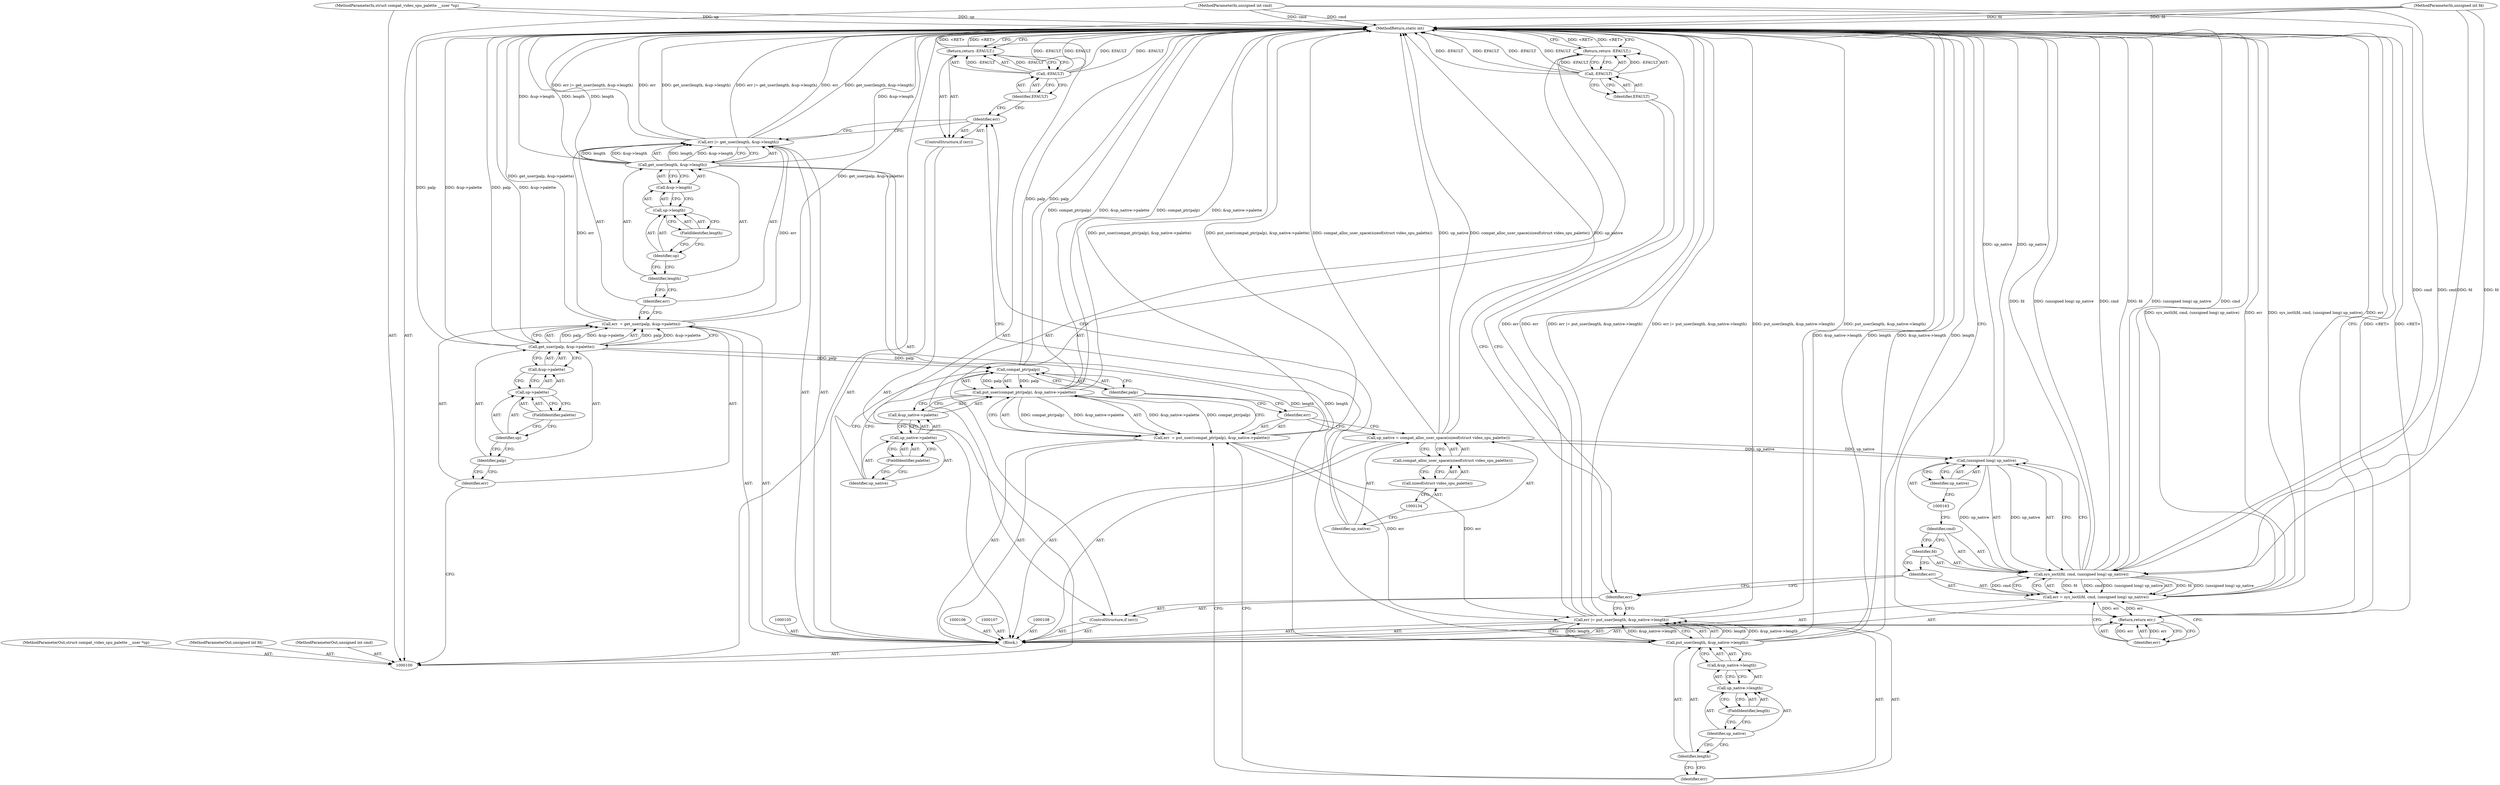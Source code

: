 digraph "0_linux_12176503366885edd542389eed3aaf94be163fdb" {
"1000167" [label="(MethodReturn,static int)"];
"1000101" [label="(MethodParameterIn,unsigned int fd)"];
"1000233" [label="(MethodParameterOut,unsigned int fd)"];
"1000102" [label="(MethodParameterIn,unsigned int cmd)"];
"1000234" [label="(MethodParameterOut,unsigned int cmd)"];
"1000125" [label="(ControlStructure,if (err))"];
"1000126" [label="(Identifier,err)"];
"1000129" [label="(Identifier,EFAULT)"];
"1000127" [label="(Return,return -EFAULT;)"];
"1000128" [label="(Call,-EFAULT)"];
"1000132" [label="(Call,compat_alloc_user_space(sizeof(struct video_spu_palette)))"];
"1000130" [label="(Call,up_native = compat_alloc_user_space(sizeof(struct video_spu_palette)))"];
"1000131" [label="(Identifier,up_native)"];
"1000133" [label="(Call,sizeof(struct video_spu_palette))"];
"1000138" [label="(Call,compat_ptr(palp))"];
"1000135" [label="(Call,err  = put_user(compat_ptr(palp), &up_native->palette))"];
"1000136" [label="(Identifier,err)"];
"1000139" [label="(Identifier,palp)"];
"1000140" [label="(Call,&up_native->palette)"];
"1000141" [label="(Call,up_native->palette)"];
"1000142" [label="(Identifier,up_native)"];
"1000143" [label="(FieldIdentifier,palette)"];
"1000137" [label="(Call,put_user(compat_ptr(palp), &up_native->palette))"];
"1000144" [label="(Call,err |= put_user(length, &up_native->length))"];
"1000145" [label="(Identifier,err)"];
"1000147" [label="(Identifier,length)"];
"1000148" [label="(Call,&up_native->length)"];
"1000149" [label="(Call,up_native->length)"];
"1000150" [label="(Identifier,up_native)"];
"1000151" [label="(FieldIdentifier,length)"];
"1000146" [label="(Call,put_user(length, &up_native->length))"];
"1000152" [label="(ControlStructure,if (err))"];
"1000153" [label="(Identifier,err)"];
"1000156" [label="(Identifier,EFAULT)"];
"1000154" [label="(Return,return -EFAULT;)"];
"1000155" [label="(Call,-EFAULT)"];
"1000157" [label="(Call,err = sys_ioctl(fd, cmd, (unsigned long) up_native))"];
"1000158" [label="(Identifier,err)"];
"1000160" [label="(Identifier,fd)"];
"1000161" [label="(Identifier,cmd)"];
"1000162" [label="(Call,(unsigned long) up_native)"];
"1000164" [label="(Identifier,up_native)"];
"1000159" [label="(Call,sys_ioctl(fd, cmd, (unsigned long) up_native))"];
"1000103" [label="(MethodParameterIn,struct compat_video_spu_palette __user *up)"];
"1000235" [label="(MethodParameterOut,struct compat_video_spu_palette __user *up)"];
"1000165" [label="(Return,return err;)"];
"1000166" [label="(Identifier,err)"];
"1000104" [label="(Block,)"];
"1000112" [label="(Identifier,palp)"];
"1000109" [label="(Call,err  = get_user(palp, &up->palette))"];
"1000110" [label="(Identifier,err)"];
"1000113" [label="(Call,&up->palette)"];
"1000114" [label="(Call,up->palette)"];
"1000115" [label="(Identifier,up)"];
"1000116" [label="(FieldIdentifier,palette)"];
"1000111" [label="(Call,get_user(palp, &up->palette))"];
"1000120" [label="(Identifier,length)"];
"1000117" [label="(Call,err |= get_user(length, &up->length))"];
"1000118" [label="(Identifier,err)"];
"1000121" [label="(Call,&up->length)"];
"1000122" [label="(Call,up->length)"];
"1000123" [label="(Identifier,up)"];
"1000124" [label="(FieldIdentifier,length)"];
"1000119" [label="(Call,get_user(length, &up->length))"];
"1000167" -> "1000100"  [label="AST: "];
"1000167" -> "1000127"  [label="CFG: "];
"1000167" -> "1000154"  [label="CFG: "];
"1000167" -> "1000165"  [label="CFG: "];
"1000165" -> "1000167"  [label="DDG: <RET>"];
"1000127" -> "1000167"  [label="DDG: <RET>"];
"1000154" -> "1000167"  [label="DDG: <RET>"];
"1000159" -> "1000167"  [label="DDG: fd"];
"1000159" -> "1000167"  [label="DDG: (unsigned long) up_native"];
"1000159" -> "1000167"  [label="DDG: cmd"];
"1000137" -> "1000167"  [label="DDG: &up_native->palette"];
"1000137" -> "1000167"  [label="DDG: compat_ptr(palp)"];
"1000119" -> "1000167"  [label="DDG: &up->length"];
"1000119" -> "1000167"  [label="DDG: length"];
"1000146" -> "1000167"  [label="DDG: &up_native->length"];
"1000146" -> "1000167"  [label="DDG: length"];
"1000117" -> "1000167"  [label="DDG: err"];
"1000117" -> "1000167"  [label="DDG: get_user(length, &up->length)"];
"1000117" -> "1000167"  [label="DDG: err |= get_user(length, &up->length)"];
"1000144" -> "1000167"  [label="DDG: err"];
"1000144" -> "1000167"  [label="DDG: err |= put_user(length, &up_native->length)"];
"1000144" -> "1000167"  [label="DDG: put_user(length, &up_native->length)"];
"1000130" -> "1000167"  [label="DDG: up_native"];
"1000130" -> "1000167"  [label="DDG: compat_alloc_user_space(sizeof(struct video_spu_palette))"];
"1000157" -> "1000167"  [label="DDG: sys_ioctl(fd, cmd, (unsigned long) up_native)"];
"1000157" -> "1000167"  [label="DDG: err"];
"1000162" -> "1000167"  [label="DDG: up_native"];
"1000138" -> "1000167"  [label="DDG: palp"];
"1000128" -> "1000167"  [label="DDG: EFAULT"];
"1000128" -> "1000167"  [label="DDG: -EFAULT"];
"1000155" -> "1000167"  [label="DDG: -EFAULT"];
"1000155" -> "1000167"  [label="DDG: EFAULT"];
"1000103" -> "1000167"  [label="DDG: up"];
"1000102" -> "1000167"  [label="DDG: cmd"];
"1000111" -> "1000167"  [label="DDG: palp"];
"1000111" -> "1000167"  [label="DDG: &up->palette"];
"1000101" -> "1000167"  [label="DDG: fd"];
"1000109" -> "1000167"  [label="DDG: get_user(palp, &up->palette)"];
"1000135" -> "1000167"  [label="DDG: put_user(compat_ptr(palp), &up_native->palette)"];
"1000101" -> "1000100"  [label="AST: "];
"1000101" -> "1000167"  [label="DDG: fd"];
"1000101" -> "1000159"  [label="DDG: fd"];
"1000233" -> "1000100"  [label="AST: "];
"1000102" -> "1000100"  [label="AST: "];
"1000102" -> "1000167"  [label="DDG: cmd"];
"1000102" -> "1000159"  [label="DDG: cmd"];
"1000234" -> "1000100"  [label="AST: "];
"1000125" -> "1000104"  [label="AST: "];
"1000126" -> "1000125"  [label="AST: "];
"1000127" -> "1000125"  [label="AST: "];
"1000126" -> "1000125"  [label="AST: "];
"1000126" -> "1000117"  [label="CFG: "];
"1000129" -> "1000126"  [label="CFG: "];
"1000131" -> "1000126"  [label="CFG: "];
"1000129" -> "1000128"  [label="AST: "];
"1000129" -> "1000126"  [label="CFG: "];
"1000128" -> "1000129"  [label="CFG: "];
"1000127" -> "1000125"  [label="AST: "];
"1000127" -> "1000128"  [label="CFG: "];
"1000128" -> "1000127"  [label="AST: "];
"1000167" -> "1000127"  [label="CFG: "];
"1000127" -> "1000167"  [label="DDG: <RET>"];
"1000128" -> "1000127"  [label="DDG: -EFAULT"];
"1000128" -> "1000127"  [label="AST: "];
"1000128" -> "1000129"  [label="CFG: "];
"1000129" -> "1000128"  [label="AST: "];
"1000127" -> "1000128"  [label="CFG: "];
"1000128" -> "1000167"  [label="DDG: EFAULT"];
"1000128" -> "1000167"  [label="DDG: -EFAULT"];
"1000128" -> "1000127"  [label="DDG: -EFAULT"];
"1000132" -> "1000130"  [label="AST: "];
"1000132" -> "1000133"  [label="CFG: "];
"1000133" -> "1000132"  [label="AST: "];
"1000130" -> "1000132"  [label="CFG: "];
"1000130" -> "1000104"  [label="AST: "];
"1000130" -> "1000132"  [label="CFG: "];
"1000131" -> "1000130"  [label="AST: "];
"1000132" -> "1000130"  [label="AST: "];
"1000136" -> "1000130"  [label="CFG: "];
"1000130" -> "1000167"  [label="DDG: up_native"];
"1000130" -> "1000167"  [label="DDG: compat_alloc_user_space(sizeof(struct video_spu_palette))"];
"1000130" -> "1000162"  [label="DDG: up_native"];
"1000131" -> "1000130"  [label="AST: "];
"1000131" -> "1000126"  [label="CFG: "];
"1000134" -> "1000131"  [label="CFG: "];
"1000133" -> "1000132"  [label="AST: "];
"1000133" -> "1000134"  [label="CFG: "];
"1000134" -> "1000133"  [label="AST: "];
"1000132" -> "1000133"  [label="CFG: "];
"1000138" -> "1000137"  [label="AST: "];
"1000138" -> "1000139"  [label="CFG: "];
"1000139" -> "1000138"  [label="AST: "];
"1000142" -> "1000138"  [label="CFG: "];
"1000138" -> "1000167"  [label="DDG: palp"];
"1000138" -> "1000137"  [label="DDG: palp"];
"1000111" -> "1000138"  [label="DDG: palp"];
"1000135" -> "1000104"  [label="AST: "];
"1000135" -> "1000137"  [label="CFG: "];
"1000136" -> "1000135"  [label="AST: "];
"1000137" -> "1000135"  [label="AST: "];
"1000145" -> "1000135"  [label="CFG: "];
"1000135" -> "1000167"  [label="DDG: put_user(compat_ptr(palp), &up_native->palette)"];
"1000137" -> "1000135"  [label="DDG: compat_ptr(palp)"];
"1000137" -> "1000135"  [label="DDG: &up_native->palette"];
"1000135" -> "1000144"  [label="DDG: err"];
"1000136" -> "1000135"  [label="AST: "];
"1000136" -> "1000130"  [label="CFG: "];
"1000139" -> "1000136"  [label="CFG: "];
"1000139" -> "1000138"  [label="AST: "];
"1000139" -> "1000136"  [label="CFG: "];
"1000138" -> "1000139"  [label="CFG: "];
"1000140" -> "1000137"  [label="AST: "];
"1000140" -> "1000141"  [label="CFG: "];
"1000141" -> "1000140"  [label="AST: "];
"1000137" -> "1000140"  [label="CFG: "];
"1000141" -> "1000140"  [label="AST: "];
"1000141" -> "1000143"  [label="CFG: "];
"1000142" -> "1000141"  [label="AST: "];
"1000143" -> "1000141"  [label="AST: "];
"1000140" -> "1000141"  [label="CFG: "];
"1000142" -> "1000141"  [label="AST: "];
"1000142" -> "1000138"  [label="CFG: "];
"1000143" -> "1000142"  [label="CFG: "];
"1000143" -> "1000141"  [label="AST: "];
"1000143" -> "1000142"  [label="CFG: "];
"1000141" -> "1000143"  [label="CFG: "];
"1000137" -> "1000135"  [label="AST: "];
"1000137" -> "1000140"  [label="CFG: "];
"1000138" -> "1000137"  [label="AST: "];
"1000140" -> "1000137"  [label="AST: "];
"1000135" -> "1000137"  [label="CFG: "];
"1000137" -> "1000167"  [label="DDG: &up_native->palette"];
"1000137" -> "1000167"  [label="DDG: compat_ptr(palp)"];
"1000137" -> "1000135"  [label="DDG: compat_ptr(palp)"];
"1000137" -> "1000135"  [label="DDG: &up_native->palette"];
"1000138" -> "1000137"  [label="DDG: palp"];
"1000144" -> "1000104"  [label="AST: "];
"1000144" -> "1000146"  [label="CFG: "];
"1000145" -> "1000144"  [label="AST: "];
"1000146" -> "1000144"  [label="AST: "];
"1000153" -> "1000144"  [label="CFG: "];
"1000144" -> "1000167"  [label="DDG: err"];
"1000144" -> "1000167"  [label="DDG: err |= put_user(length, &up_native->length)"];
"1000144" -> "1000167"  [label="DDG: put_user(length, &up_native->length)"];
"1000135" -> "1000144"  [label="DDG: err"];
"1000146" -> "1000144"  [label="DDG: length"];
"1000146" -> "1000144"  [label="DDG: &up_native->length"];
"1000145" -> "1000144"  [label="AST: "];
"1000145" -> "1000135"  [label="CFG: "];
"1000147" -> "1000145"  [label="CFG: "];
"1000147" -> "1000146"  [label="AST: "];
"1000147" -> "1000145"  [label="CFG: "];
"1000150" -> "1000147"  [label="CFG: "];
"1000148" -> "1000146"  [label="AST: "];
"1000148" -> "1000149"  [label="CFG: "];
"1000149" -> "1000148"  [label="AST: "];
"1000146" -> "1000148"  [label="CFG: "];
"1000149" -> "1000148"  [label="AST: "];
"1000149" -> "1000151"  [label="CFG: "];
"1000150" -> "1000149"  [label="AST: "];
"1000151" -> "1000149"  [label="AST: "];
"1000148" -> "1000149"  [label="CFG: "];
"1000150" -> "1000149"  [label="AST: "];
"1000150" -> "1000147"  [label="CFG: "];
"1000151" -> "1000150"  [label="CFG: "];
"1000151" -> "1000149"  [label="AST: "];
"1000151" -> "1000150"  [label="CFG: "];
"1000149" -> "1000151"  [label="CFG: "];
"1000146" -> "1000144"  [label="AST: "];
"1000146" -> "1000148"  [label="CFG: "];
"1000147" -> "1000146"  [label="AST: "];
"1000148" -> "1000146"  [label="AST: "];
"1000144" -> "1000146"  [label="CFG: "];
"1000146" -> "1000167"  [label="DDG: &up_native->length"];
"1000146" -> "1000167"  [label="DDG: length"];
"1000146" -> "1000144"  [label="DDG: length"];
"1000146" -> "1000144"  [label="DDG: &up_native->length"];
"1000119" -> "1000146"  [label="DDG: length"];
"1000152" -> "1000104"  [label="AST: "];
"1000153" -> "1000152"  [label="AST: "];
"1000154" -> "1000152"  [label="AST: "];
"1000153" -> "1000152"  [label="AST: "];
"1000153" -> "1000144"  [label="CFG: "];
"1000156" -> "1000153"  [label="CFG: "];
"1000158" -> "1000153"  [label="CFG: "];
"1000156" -> "1000155"  [label="AST: "];
"1000156" -> "1000153"  [label="CFG: "];
"1000155" -> "1000156"  [label="CFG: "];
"1000154" -> "1000152"  [label="AST: "];
"1000154" -> "1000155"  [label="CFG: "];
"1000155" -> "1000154"  [label="AST: "];
"1000167" -> "1000154"  [label="CFG: "];
"1000154" -> "1000167"  [label="DDG: <RET>"];
"1000155" -> "1000154"  [label="DDG: -EFAULT"];
"1000155" -> "1000154"  [label="AST: "];
"1000155" -> "1000156"  [label="CFG: "];
"1000156" -> "1000155"  [label="AST: "];
"1000154" -> "1000155"  [label="CFG: "];
"1000155" -> "1000167"  [label="DDG: -EFAULT"];
"1000155" -> "1000167"  [label="DDG: EFAULT"];
"1000155" -> "1000154"  [label="DDG: -EFAULT"];
"1000157" -> "1000104"  [label="AST: "];
"1000157" -> "1000159"  [label="CFG: "];
"1000158" -> "1000157"  [label="AST: "];
"1000159" -> "1000157"  [label="AST: "];
"1000166" -> "1000157"  [label="CFG: "];
"1000157" -> "1000167"  [label="DDG: sys_ioctl(fd, cmd, (unsigned long) up_native)"];
"1000157" -> "1000167"  [label="DDG: err"];
"1000159" -> "1000157"  [label="DDG: fd"];
"1000159" -> "1000157"  [label="DDG: cmd"];
"1000159" -> "1000157"  [label="DDG: (unsigned long) up_native"];
"1000157" -> "1000165"  [label="DDG: err"];
"1000158" -> "1000157"  [label="AST: "];
"1000158" -> "1000153"  [label="CFG: "];
"1000160" -> "1000158"  [label="CFG: "];
"1000160" -> "1000159"  [label="AST: "];
"1000160" -> "1000158"  [label="CFG: "];
"1000161" -> "1000160"  [label="CFG: "];
"1000161" -> "1000159"  [label="AST: "];
"1000161" -> "1000160"  [label="CFG: "];
"1000163" -> "1000161"  [label="CFG: "];
"1000162" -> "1000159"  [label="AST: "];
"1000162" -> "1000164"  [label="CFG: "];
"1000163" -> "1000162"  [label="AST: "];
"1000164" -> "1000162"  [label="AST: "];
"1000159" -> "1000162"  [label="CFG: "];
"1000162" -> "1000167"  [label="DDG: up_native"];
"1000162" -> "1000159"  [label="DDG: up_native"];
"1000130" -> "1000162"  [label="DDG: up_native"];
"1000164" -> "1000162"  [label="AST: "];
"1000164" -> "1000163"  [label="CFG: "];
"1000162" -> "1000164"  [label="CFG: "];
"1000159" -> "1000157"  [label="AST: "];
"1000159" -> "1000162"  [label="CFG: "];
"1000160" -> "1000159"  [label="AST: "];
"1000161" -> "1000159"  [label="AST: "];
"1000162" -> "1000159"  [label="AST: "];
"1000157" -> "1000159"  [label="CFG: "];
"1000159" -> "1000167"  [label="DDG: fd"];
"1000159" -> "1000167"  [label="DDG: (unsigned long) up_native"];
"1000159" -> "1000167"  [label="DDG: cmd"];
"1000159" -> "1000157"  [label="DDG: fd"];
"1000159" -> "1000157"  [label="DDG: cmd"];
"1000159" -> "1000157"  [label="DDG: (unsigned long) up_native"];
"1000101" -> "1000159"  [label="DDG: fd"];
"1000102" -> "1000159"  [label="DDG: cmd"];
"1000162" -> "1000159"  [label="DDG: up_native"];
"1000103" -> "1000100"  [label="AST: "];
"1000103" -> "1000167"  [label="DDG: up"];
"1000235" -> "1000100"  [label="AST: "];
"1000165" -> "1000104"  [label="AST: "];
"1000165" -> "1000166"  [label="CFG: "];
"1000166" -> "1000165"  [label="AST: "];
"1000167" -> "1000165"  [label="CFG: "];
"1000165" -> "1000167"  [label="DDG: <RET>"];
"1000166" -> "1000165"  [label="DDG: err"];
"1000157" -> "1000165"  [label="DDG: err"];
"1000166" -> "1000165"  [label="AST: "];
"1000166" -> "1000157"  [label="CFG: "];
"1000165" -> "1000166"  [label="CFG: "];
"1000166" -> "1000165"  [label="DDG: err"];
"1000104" -> "1000100"  [label="AST: "];
"1000105" -> "1000104"  [label="AST: "];
"1000106" -> "1000104"  [label="AST: "];
"1000107" -> "1000104"  [label="AST: "];
"1000108" -> "1000104"  [label="AST: "];
"1000109" -> "1000104"  [label="AST: "];
"1000117" -> "1000104"  [label="AST: "];
"1000125" -> "1000104"  [label="AST: "];
"1000130" -> "1000104"  [label="AST: "];
"1000135" -> "1000104"  [label="AST: "];
"1000144" -> "1000104"  [label="AST: "];
"1000152" -> "1000104"  [label="AST: "];
"1000157" -> "1000104"  [label="AST: "];
"1000165" -> "1000104"  [label="AST: "];
"1000112" -> "1000111"  [label="AST: "];
"1000112" -> "1000110"  [label="CFG: "];
"1000115" -> "1000112"  [label="CFG: "];
"1000109" -> "1000104"  [label="AST: "];
"1000109" -> "1000111"  [label="CFG: "];
"1000110" -> "1000109"  [label="AST: "];
"1000111" -> "1000109"  [label="AST: "];
"1000118" -> "1000109"  [label="CFG: "];
"1000109" -> "1000167"  [label="DDG: get_user(palp, &up->palette)"];
"1000111" -> "1000109"  [label="DDG: palp"];
"1000111" -> "1000109"  [label="DDG: &up->palette"];
"1000109" -> "1000117"  [label="DDG: err"];
"1000110" -> "1000109"  [label="AST: "];
"1000110" -> "1000100"  [label="CFG: "];
"1000112" -> "1000110"  [label="CFG: "];
"1000113" -> "1000111"  [label="AST: "];
"1000113" -> "1000114"  [label="CFG: "];
"1000114" -> "1000113"  [label="AST: "];
"1000111" -> "1000113"  [label="CFG: "];
"1000114" -> "1000113"  [label="AST: "];
"1000114" -> "1000116"  [label="CFG: "];
"1000115" -> "1000114"  [label="AST: "];
"1000116" -> "1000114"  [label="AST: "];
"1000113" -> "1000114"  [label="CFG: "];
"1000115" -> "1000114"  [label="AST: "];
"1000115" -> "1000112"  [label="CFG: "];
"1000116" -> "1000115"  [label="CFG: "];
"1000116" -> "1000114"  [label="AST: "];
"1000116" -> "1000115"  [label="CFG: "];
"1000114" -> "1000116"  [label="CFG: "];
"1000111" -> "1000109"  [label="AST: "];
"1000111" -> "1000113"  [label="CFG: "];
"1000112" -> "1000111"  [label="AST: "];
"1000113" -> "1000111"  [label="AST: "];
"1000109" -> "1000111"  [label="CFG: "];
"1000111" -> "1000167"  [label="DDG: palp"];
"1000111" -> "1000167"  [label="DDG: &up->palette"];
"1000111" -> "1000109"  [label="DDG: palp"];
"1000111" -> "1000109"  [label="DDG: &up->palette"];
"1000111" -> "1000138"  [label="DDG: palp"];
"1000120" -> "1000119"  [label="AST: "];
"1000120" -> "1000118"  [label="CFG: "];
"1000123" -> "1000120"  [label="CFG: "];
"1000117" -> "1000104"  [label="AST: "];
"1000117" -> "1000119"  [label="CFG: "];
"1000118" -> "1000117"  [label="AST: "];
"1000119" -> "1000117"  [label="AST: "];
"1000126" -> "1000117"  [label="CFG: "];
"1000117" -> "1000167"  [label="DDG: err"];
"1000117" -> "1000167"  [label="DDG: get_user(length, &up->length)"];
"1000117" -> "1000167"  [label="DDG: err |= get_user(length, &up->length)"];
"1000109" -> "1000117"  [label="DDG: err"];
"1000119" -> "1000117"  [label="DDG: length"];
"1000119" -> "1000117"  [label="DDG: &up->length"];
"1000118" -> "1000117"  [label="AST: "];
"1000118" -> "1000109"  [label="CFG: "];
"1000120" -> "1000118"  [label="CFG: "];
"1000121" -> "1000119"  [label="AST: "];
"1000121" -> "1000122"  [label="CFG: "];
"1000122" -> "1000121"  [label="AST: "];
"1000119" -> "1000121"  [label="CFG: "];
"1000122" -> "1000121"  [label="AST: "];
"1000122" -> "1000124"  [label="CFG: "];
"1000123" -> "1000122"  [label="AST: "];
"1000124" -> "1000122"  [label="AST: "];
"1000121" -> "1000122"  [label="CFG: "];
"1000123" -> "1000122"  [label="AST: "];
"1000123" -> "1000120"  [label="CFG: "];
"1000124" -> "1000123"  [label="CFG: "];
"1000124" -> "1000122"  [label="AST: "];
"1000124" -> "1000123"  [label="CFG: "];
"1000122" -> "1000124"  [label="CFG: "];
"1000119" -> "1000117"  [label="AST: "];
"1000119" -> "1000121"  [label="CFG: "];
"1000120" -> "1000119"  [label="AST: "];
"1000121" -> "1000119"  [label="AST: "];
"1000117" -> "1000119"  [label="CFG: "];
"1000119" -> "1000167"  [label="DDG: &up->length"];
"1000119" -> "1000167"  [label="DDG: length"];
"1000119" -> "1000117"  [label="DDG: length"];
"1000119" -> "1000117"  [label="DDG: &up->length"];
"1000119" -> "1000146"  [label="DDG: length"];
}
